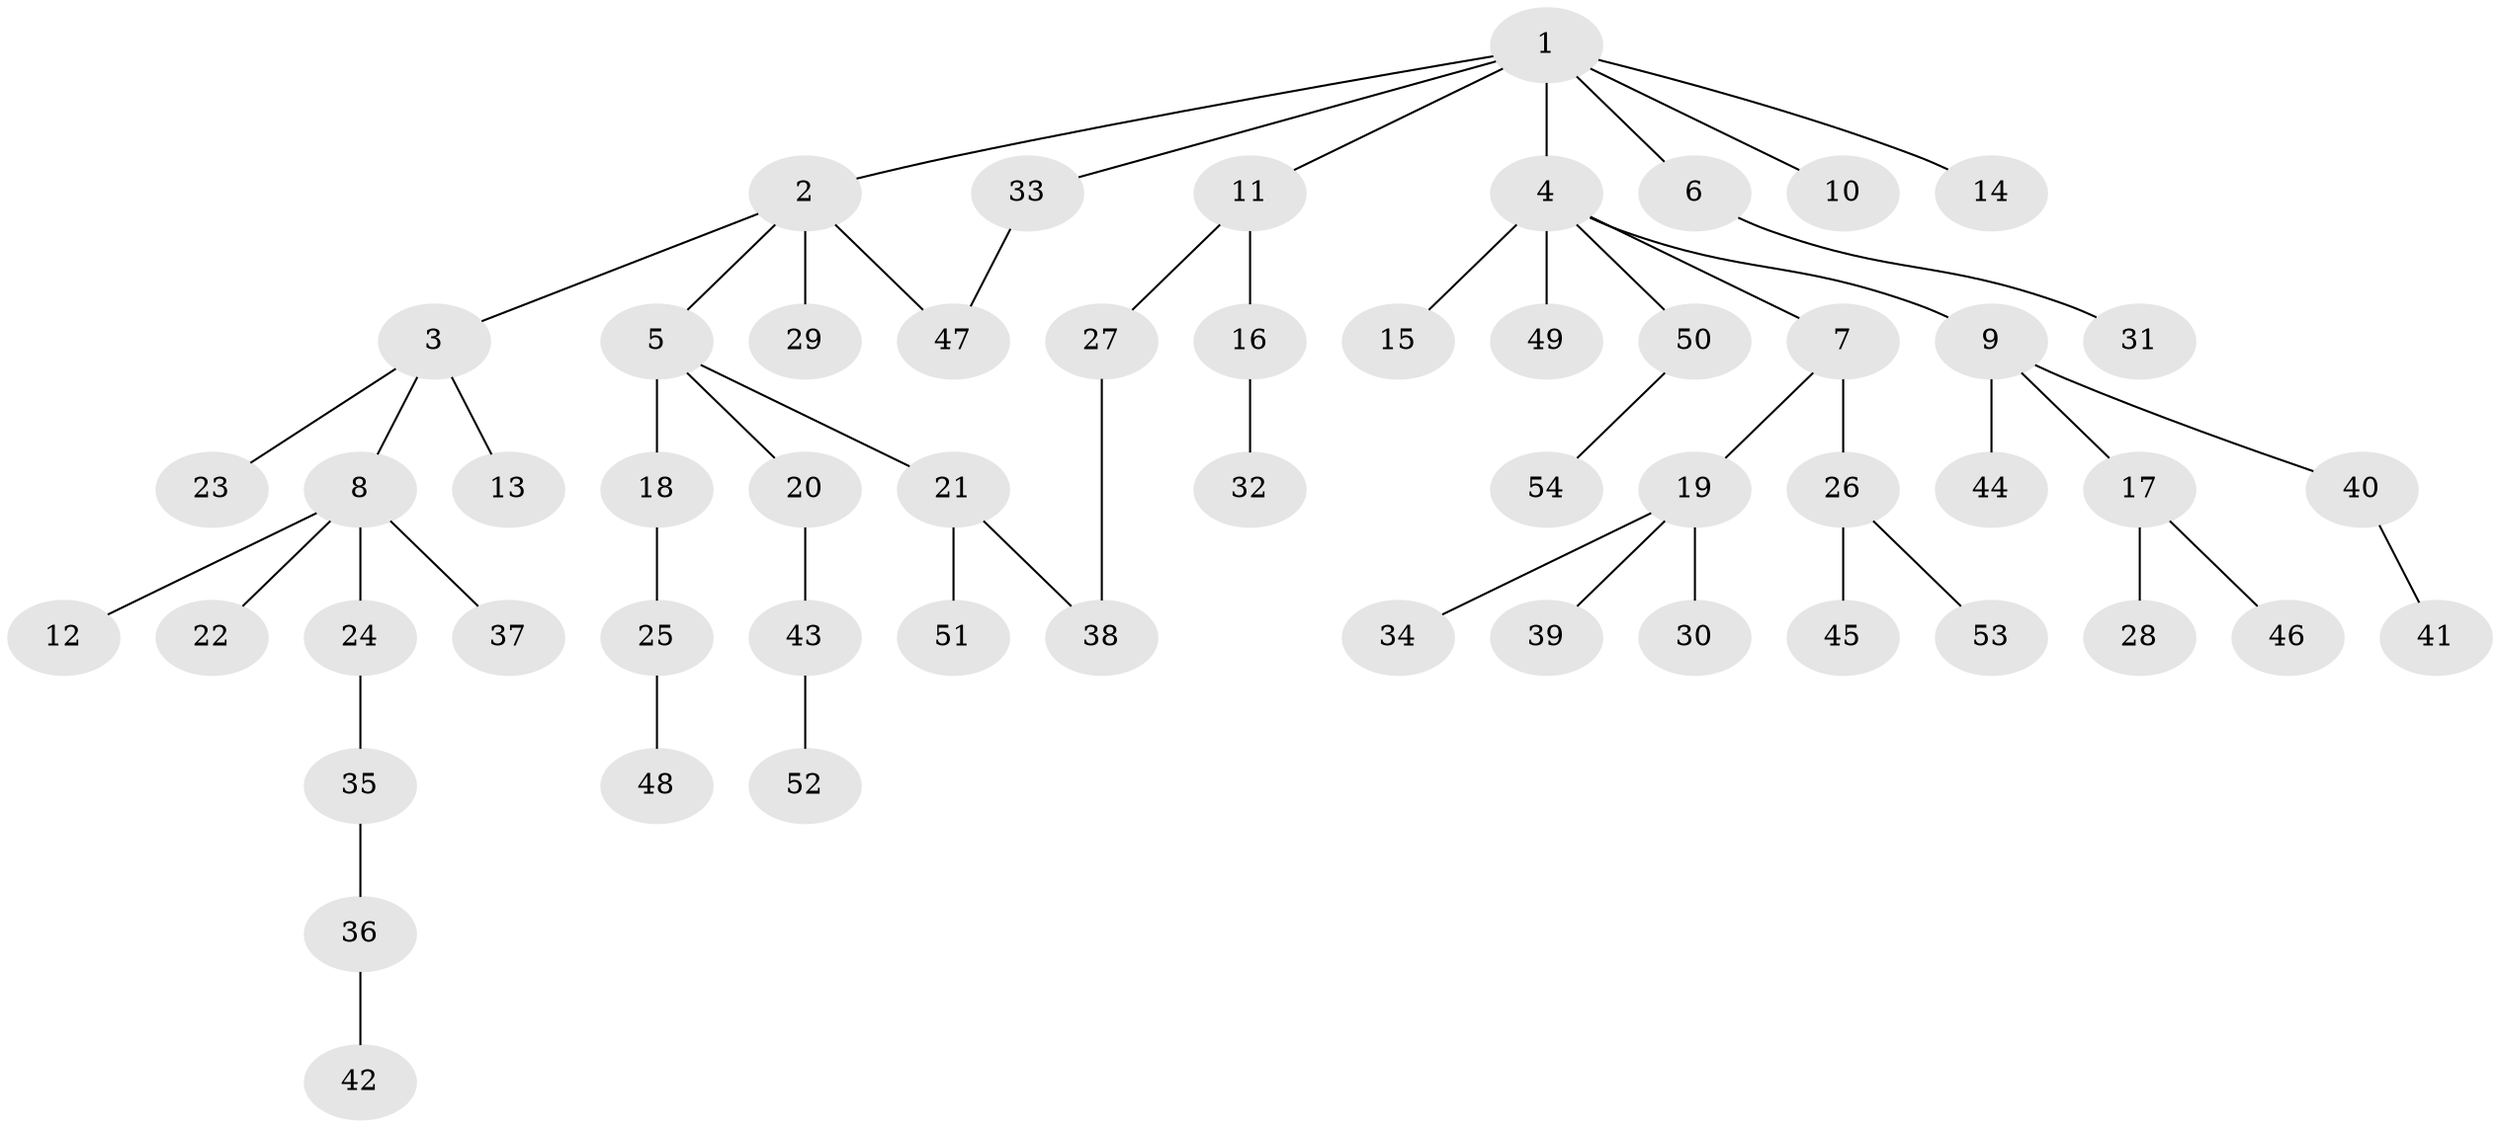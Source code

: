 // Generated by graph-tools (version 1.1) at 2025/10/02/27/25 16:10:55]
// undirected, 54 vertices, 55 edges
graph export_dot {
graph [start="1"]
  node [color=gray90,style=filled];
  1;
  2;
  3;
  4;
  5;
  6;
  7;
  8;
  9;
  10;
  11;
  12;
  13;
  14;
  15;
  16;
  17;
  18;
  19;
  20;
  21;
  22;
  23;
  24;
  25;
  26;
  27;
  28;
  29;
  30;
  31;
  32;
  33;
  34;
  35;
  36;
  37;
  38;
  39;
  40;
  41;
  42;
  43;
  44;
  45;
  46;
  47;
  48;
  49;
  50;
  51;
  52;
  53;
  54;
  1 -- 2;
  1 -- 4;
  1 -- 6;
  1 -- 10;
  1 -- 11;
  1 -- 14;
  1 -- 33;
  2 -- 3;
  2 -- 5;
  2 -- 29;
  2 -- 47;
  3 -- 8;
  3 -- 13;
  3 -- 23;
  4 -- 7;
  4 -- 9;
  4 -- 15;
  4 -- 49;
  4 -- 50;
  5 -- 18;
  5 -- 20;
  5 -- 21;
  6 -- 31;
  7 -- 19;
  7 -- 26;
  8 -- 12;
  8 -- 22;
  8 -- 24;
  8 -- 37;
  9 -- 17;
  9 -- 40;
  9 -- 44;
  11 -- 16;
  11 -- 27;
  16 -- 32;
  17 -- 28;
  17 -- 46;
  18 -- 25;
  19 -- 30;
  19 -- 34;
  19 -- 39;
  20 -- 43;
  21 -- 38;
  21 -- 51;
  24 -- 35;
  25 -- 48;
  26 -- 45;
  26 -- 53;
  27 -- 38;
  33 -- 47;
  35 -- 36;
  36 -- 42;
  40 -- 41;
  43 -- 52;
  50 -- 54;
}
